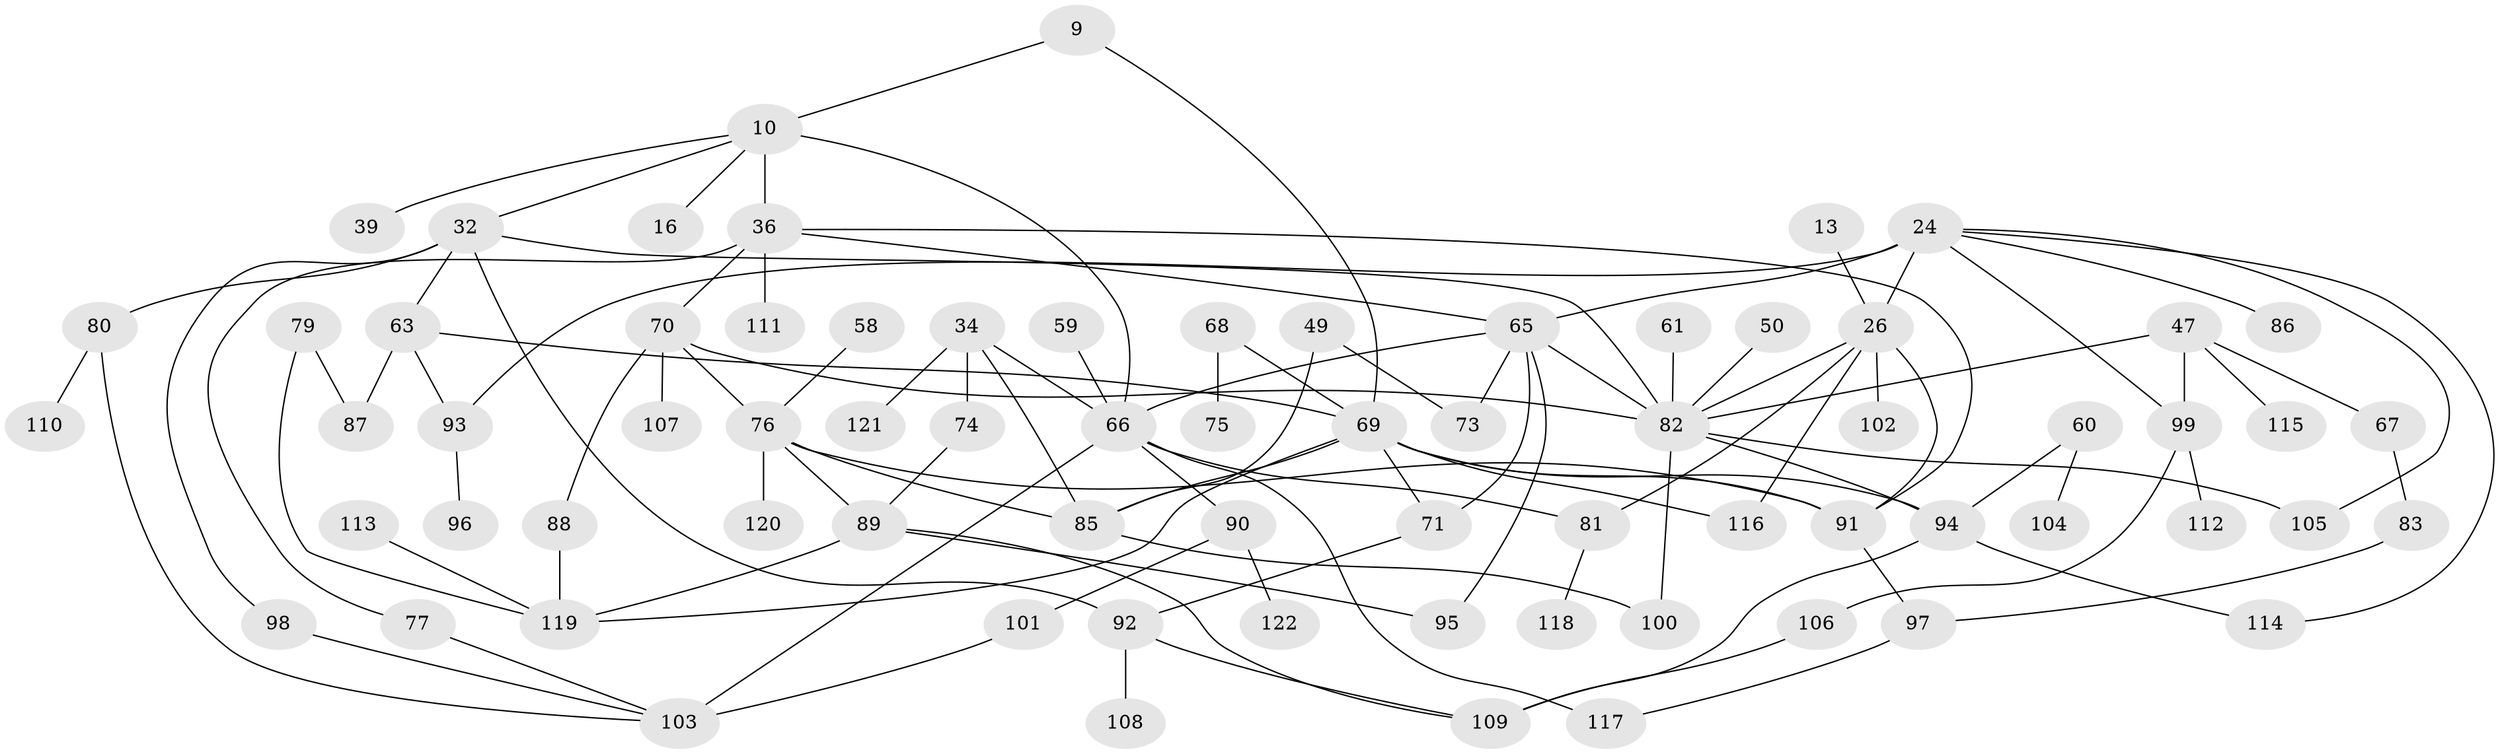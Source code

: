 // original degree distribution, {7: 0.02459016393442623, 2: 0.32786885245901637, 5: 0.09836065573770492, 3: 0.19672131147540983, 6: 0.01639344262295082, 1: 0.2459016393442623, 4: 0.08196721311475409, 9: 0.00819672131147541}
// Generated by graph-tools (version 1.1) at 2025/46/03/04/25 21:46:14]
// undirected, 73 vertices, 107 edges
graph export_dot {
graph [start="1"]
  node [color=gray90,style=filled];
  9;
  10;
  13;
  16;
  24;
  26 [super="+22"];
  32 [super="+23"];
  34;
  36 [super="+35"];
  39;
  47;
  49;
  50;
  58;
  59;
  60;
  61;
  63 [super="+17+38"];
  65 [super="+48+62"];
  66 [super="+64"];
  67;
  68;
  69 [super="+6+2"];
  70 [super="+57"];
  71;
  73;
  74;
  75;
  76 [super="+18"];
  77;
  79;
  80;
  81;
  82 [super="+12+19+72+55"];
  83;
  85 [super="+8+37+45"];
  86;
  87 [super="+44"];
  88;
  89;
  90 [super="+78"];
  91 [super="+20+52"];
  92;
  93;
  94 [super="+11"];
  95;
  96;
  97 [super="+21"];
  98;
  99 [super="+43"];
  100;
  101;
  102;
  103 [super="+84"];
  104;
  105;
  106;
  107;
  108;
  109;
  110;
  111;
  112;
  113;
  114;
  115;
  116 [super="+4"];
  117;
  118;
  119 [super="+53+56"];
  120;
  121;
  122;
  9 -- 10;
  9 -- 69;
  10 -- 16;
  10 -- 39;
  10 -- 36 [weight=2];
  10 -- 32;
  10 -- 66;
  13 -- 26;
  24 -- 86;
  24 -- 105;
  24 -- 114;
  24 -- 26 [weight=2];
  24 -- 93;
  24 -- 99;
  24 -- 65 [weight=2];
  26 -- 91;
  26 -- 102;
  26 -- 81;
  26 -- 116;
  26 -- 82;
  32 -- 98;
  32 -- 92;
  32 -- 63 [weight=2];
  32 -- 80;
  32 -- 82;
  34 -- 74;
  34 -- 121;
  34 -- 85;
  34 -- 66;
  36 -- 77;
  36 -- 111;
  36 -- 91;
  36 -- 70;
  36 -- 65;
  47 -- 67;
  47 -- 115;
  47 -- 82;
  47 -- 99;
  49 -- 73;
  49 -- 85;
  50 -- 82;
  58 -- 76;
  59 -- 66;
  60 -- 104;
  60 -- 94;
  61 -- 82;
  63 -- 69 [weight=2];
  63 -- 93;
  63 -- 87;
  65 -- 82;
  65 -- 71;
  65 -- 73;
  65 -- 66;
  65 -- 95;
  66 -- 81;
  66 -- 103 [weight=2];
  66 -- 117;
  66 -- 90;
  67 -- 83;
  68 -- 75;
  68 -- 69;
  69 -- 71;
  69 -- 116;
  69 -- 85;
  69 -- 94;
  69 -- 91;
  69 -- 119;
  70 -- 88;
  70 -- 107;
  70 -- 82;
  70 -- 76;
  71 -- 92;
  74 -- 89;
  76 -- 120;
  76 -- 89;
  76 -- 85;
  76 -- 91;
  77 -- 103;
  79 -- 87;
  79 -- 119;
  80 -- 110;
  80 -- 103;
  81 -- 118;
  82 -- 105;
  82 -- 94;
  82 -- 100;
  83 -- 97;
  85 -- 100;
  88 -- 119;
  89 -- 109;
  89 -- 95;
  89 -- 119;
  90 -- 101;
  90 -- 122;
  91 -- 97;
  92 -- 108;
  92 -- 109;
  93 -- 96;
  94 -- 109;
  94 -- 114;
  97 -- 117;
  98 -- 103;
  99 -- 106;
  99 -- 112;
  101 -- 103;
  106 -- 109;
  113 -- 119;
}
